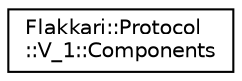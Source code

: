 digraph "Graphical Class Hierarchy"
{
 // LATEX_PDF_SIZE
  edge [fontname="Helvetica",fontsize="10",labelfontname="Helvetica",labelfontsize="10"];
  node [fontname="Helvetica",fontsize="10",shape=record];
  rankdir="LR";
  Node0 [label="Flakkari::Protocol\l::V_1::Components",height=0.2,width=0.4,color="black", fillcolor="white", style="filled",URL="$d1/deb/classFlakkari_1_1Protocol_1_1V__1_1_1Components.html",tooltip=" "];
}
